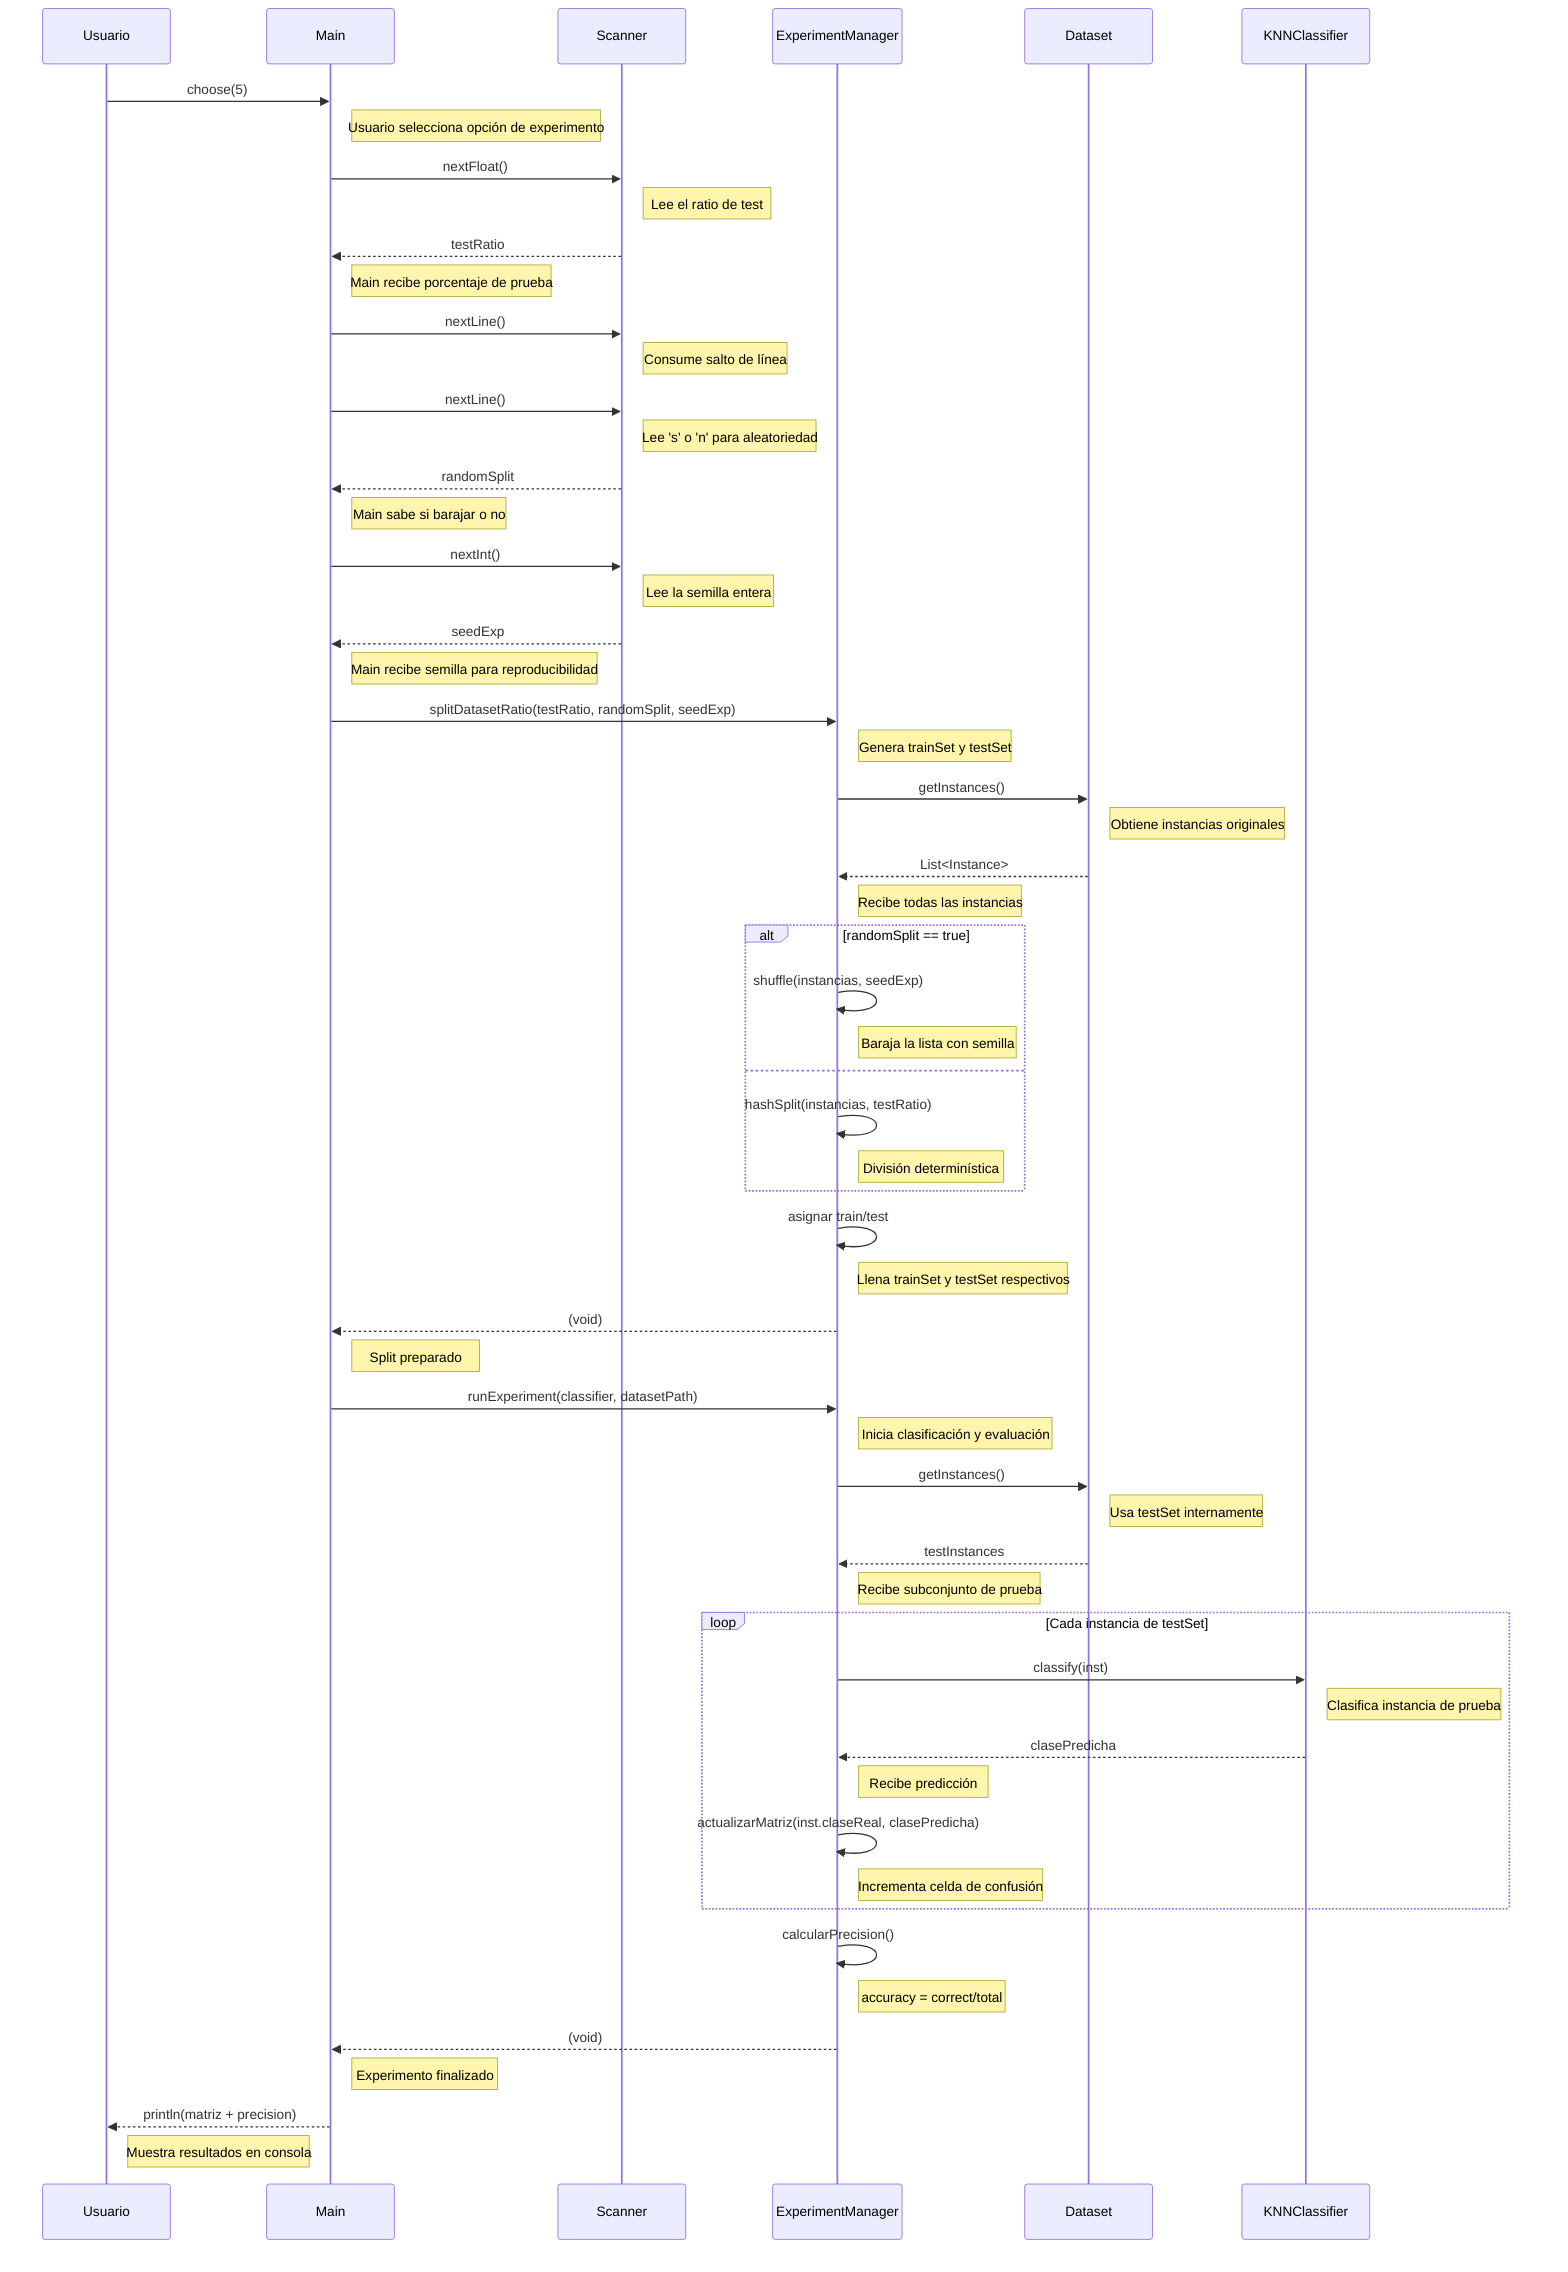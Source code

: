 sequenceDiagram
    participant Usuario
    participant Main
    participant Scanner
    participant ExperimentManager
    participant Dataset
    participant KNNClassifier

    Usuario->>Main: choose(5)
    note right of Main: Usuario selecciona opción de experimento

    Main->>Scanner: nextFloat()
    note right of Scanner: Lee el ratio de test

    Scanner-->>Main: testRatio
    note right of Main: Main recibe porcentaje de prueba

    Main->>Scanner: nextLine()
    note right of Scanner: Consume salto de línea

    Main->>Scanner: nextLine()
    note right of Scanner: Lee 's' o 'n' para aleatoriedad

    Scanner-->>Main: randomSplit
    note right of Main: Main sabe si barajar o no

    Main->>Scanner: nextInt()
    note right of Scanner: Lee la semilla entera

    Scanner-->>Main: seedExp
    note right of Main: Main recibe semilla para reproducibilidad

    Main->>ExperimentManager: splitDatasetRatio(testRatio, randomSplit, seedExp)
    note right of ExperimentManager: Genera trainSet y testSet

    ExperimentManager->>Dataset: getInstances()
    note right of Dataset: Obtiene instancias originales

    Dataset-->>ExperimentManager: List<Instance>
    note right of ExperimentManager: Recibe todas las instancias

    alt randomSplit == true
        ExperimentManager->>ExperimentManager: shuffle(instancias, seedExp)
        note right of ExperimentManager: Baraja la lista con semilla
    else
        ExperimentManager->>ExperimentManager: hashSplit(instancias, testRatio)
        note right of ExperimentManager: División determinística
    end

    ExperimentManager->>ExperimentManager: asignar train/test
    note right of ExperimentManager: Llena trainSet y testSet respectivos

    ExperimentManager-->>Main: (void)
    note right of Main: Split preparado

    Main->>ExperimentManager: runExperiment(classifier, datasetPath)
    note right of ExperimentManager: Inicia clasificación y evaluación

    ExperimentManager->>Dataset: getInstances()
    note right of Dataset: Usa testSet internamente

    Dataset-->>ExperimentManager: testInstances
    note right of ExperimentManager: Recibe subconjunto de prueba

    loop Cada instancia de testSet
        ExperimentManager->>KNNClassifier: classify(inst)
        note right of KNNClassifier: Clasifica instancia de prueba

        KNNClassifier-->>ExperimentManager: clasePredicha
        note right of ExperimentManager: Recibe predicción

        ExperimentManager->>ExperimentManager: actualizarMatriz(inst.claseReal, clasePredicha)
        note right of ExperimentManager: Incrementa celda de confusión

    end

    ExperimentManager->>ExperimentManager: calcularPrecision()
    note right of ExperimentManager: accuracy = correct/total

    ExperimentManager-->>Main: (void)
    note right of Main: Experimento finalizado

    Main-->>Usuario: println(matriz + precision)
    note right of Usuario: Muestra resultados en consola